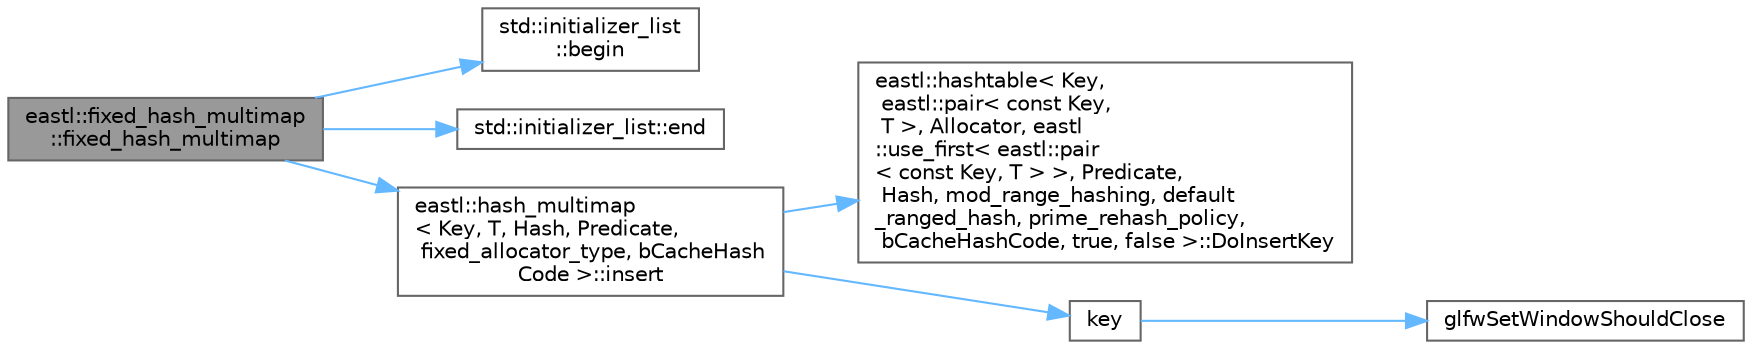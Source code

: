 digraph "eastl::fixed_hash_multimap::fixed_hash_multimap"
{
 // LATEX_PDF_SIZE
  bgcolor="transparent";
  edge [fontname=Helvetica,fontsize=10,labelfontname=Helvetica,labelfontsize=10];
  node [fontname=Helvetica,fontsize=10,shape=box,height=0.2,width=0.4];
  rankdir="LR";
  Node1 [id="Node000001",label="eastl::fixed_hash_multimap\l::fixed_hash_multimap",height=0.2,width=0.4,color="gray40", fillcolor="grey60", style="filled", fontcolor="black",tooltip=" "];
  Node1 -> Node2 [id="edge7_Node000001_Node000002",color="steelblue1",style="solid",tooltip=" "];
  Node2 [id="Node000002",label="std::initializer_list\l::begin",height=0.2,width=0.4,color="grey40", fillcolor="white", style="filled",URL="$classstd_1_1initializer__list.html#a9764f0e67f30359f99762af6f8c2e401",tooltip=" "];
  Node1 -> Node3 [id="edge8_Node000001_Node000003",color="steelblue1",style="solid",tooltip=" "];
  Node3 [id="Node000003",label="std::initializer_list::end",height=0.2,width=0.4,color="grey40", fillcolor="white", style="filled",URL="$classstd_1_1initializer__list.html#ae81976034149945787979d065b5bbbec",tooltip=" "];
  Node1 -> Node4 [id="edge9_Node000001_Node000004",color="steelblue1",style="solid",tooltip=" "];
  Node4 [id="Node000004",label="eastl::hash_multimap\l\< Key, T, Hash, Predicate,\l fixed_allocator_type, bCacheHash\lCode \>::insert",height=0.2,width=0.4,color="grey40", fillcolor="white", style="filled",URL="$classeastl_1_1hash__multimap.html#ae1f700f2f06655d2e3f0a0426b0356a2",tooltip=" "];
  Node4 -> Node5 [id="edge10_Node000004_Node000005",color="steelblue1",style="solid",tooltip=" "];
  Node5 [id="Node000005",label="eastl::hashtable\< Key,\l eastl::pair\< const Key,\l T \>, Allocator, eastl\l::use_first\< eastl::pair\l\< const Key, T \> \>, Predicate,\l Hash, mod_range_hashing, default\l_ranged_hash, prime_rehash_policy,\l bCacheHashCode, true, false \>::DoInsertKey",height=0.2,width=0.4,color="grey40", fillcolor="white", style="filled",URL="$classeastl_1_1hashtable.html#acee0ebc920a71689ae60e418667bf033",tooltip=" "];
  Node4 -> Node6 [id="edge11_Node000004_Node000006",color="steelblue1",style="solid",tooltip=" "];
  Node6 [id="Node000006",label="key",height=0.2,width=0.4,color="grey40", fillcolor="white", style="filled",URL="$gears_8c.html#accd6b5b92b78666e36543412d4ac14cd",tooltip=" "];
  Node6 -> Node7 [id="edge12_Node000006_Node000007",color="steelblue1",style="solid",tooltip=" "];
  Node7 [id="Node000007",label="glfwSetWindowShouldClose",height=0.2,width=0.4,color="grey40", fillcolor="white", style="filled",URL="$group__window.html#ga1cadeda7a1e2f224e06a8415d30741aa",tooltip="Sets the close flag of the specified window."];
}
